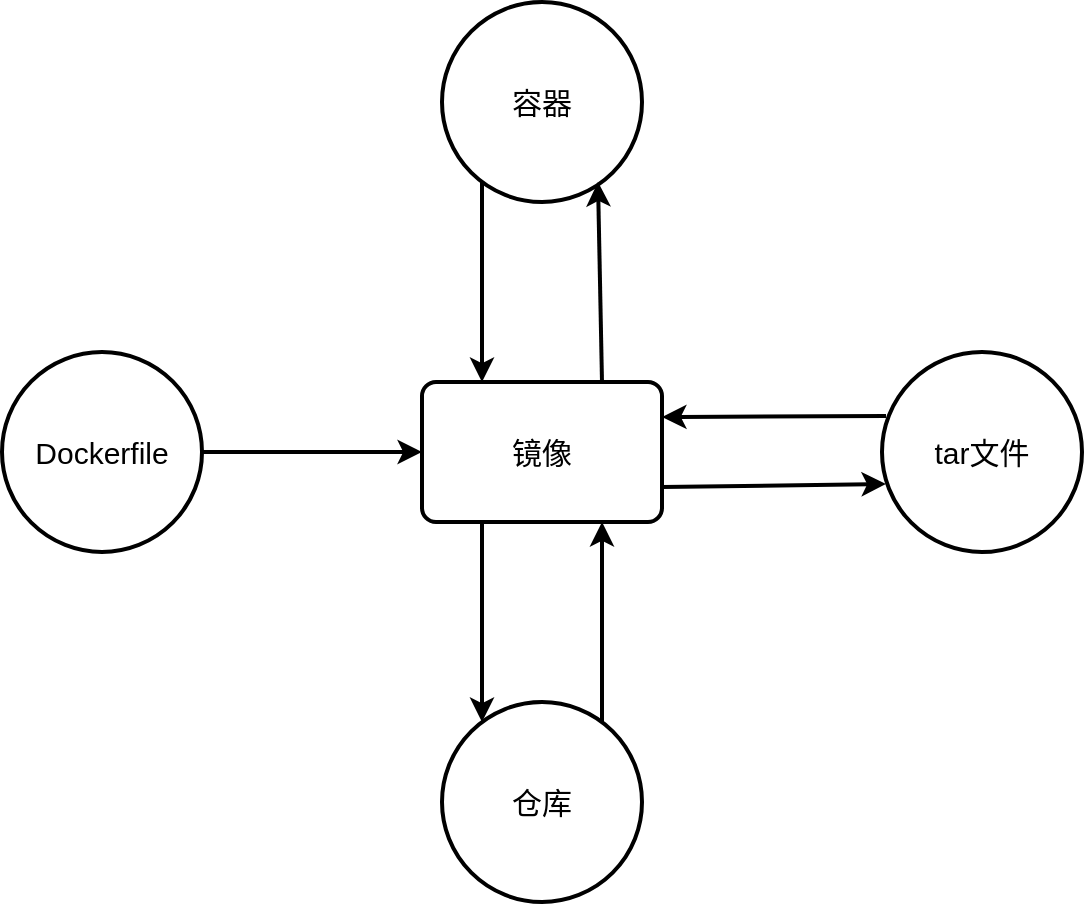<mxfile version="14.6.13" type="github">
  <diagram id="8USQ0i447-cnHhbRCI8X" name="第 1 页">
    <mxGraphModel dx="819" dy="422" grid="1" gridSize="10" guides="1" tooltips="1" connect="1" arrows="1" fold="1" page="1" pageScale="1" pageWidth="827" pageHeight="1169" math="0" shadow="0">
      <root>
        <mxCell id="0" />
        <mxCell id="1" parent="0" />
        <mxCell id="EzXHRcnxA60gjq7P5GlO-4" value="镜像" style="rounded=1;whiteSpace=wrap;html=1;absoluteArcSize=1;arcSize=14;strokeWidth=2;fontSize=15;" vertex="1" parent="1">
          <mxGeometry x="300" y="250" width="120" height="70" as="geometry" />
        </mxCell>
        <mxCell id="EzXHRcnxA60gjq7P5GlO-5" value="仓库" style="strokeWidth=2;html=1;shape=mxgraph.flowchart.start_2;whiteSpace=wrap;fontSize=15;" vertex="1" parent="1">
          <mxGeometry x="310" y="410" width="100" height="100" as="geometry" />
        </mxCell>
        <mxCell id="EzXHRcnxA60gjq7P5GlO-6" value="tar文件" style="strokeWidth=2;html=1;shape=mxgraph.flowchart.start_2;whiteSpace=wrap;fontSize=15;" vertex="1" parent="1">
          <mxGeometry x="530" y="235" width="100" height="100" as="geometry" />
        </mxCell>
        <mxCell id="EzXHRcnxA60gjq7P5GlO-7" value="容器" style="strokeWidth=2;html=1;shape=mxgraph.flowchart.start_2;whiteSpace=wrap;fontSize=15;" vertex="1" parent="1">
          <mxGeometry x="310" y="60" width="100" height="100" as="geometry" />
        </mxCell>
        <mxCell id="EzXHRcnxA60gjq7P5GlO-8" value="Dockerfile" style="strokeWidth=2;html=1;shape=mxgraph.flowchart.start_2;whiteSpace=wrap;fontSize=15;" vertex="1" parent="1">
          <mxGeometry x="90" y="235" width="100" height="100" as="geometry" />
        </mxCell>
        <mxCell id="EzXHRcnxA60gjq7P5GlO-9" value="" style="endArrow=classic;html=1;fontSize=15;strokeWidth=2;exitX=0.75;exitY=0;exitDx=0;exitDy=0;" edge="1" parent="1" source="EzXHRcnxA60gjq7P5GlO-4">
          <mxGeometry width="50" height="50" relative="1" as="geometry">
            <mxPoint x="210" y="390" as="sourcePoint" />
            <mxPoint x="388" y="150" as="targetPoint" />
          </mxGeometry>
        </mxCell>
        <mxCell id="EzXHRcnxA60gjq7P5GlO-10" value="" style="endArrow=classic;html=1;fontSize=15;strokeWidth=2;entryX=0.25;entryY=0;entryDx=0;entryDy=0;" edge="1" parent="1" target="EzXHRcnxA60gjq7P5GlO-4">
          <mxGeometry width="50" height="50" relative="1" as="geometry">
            <mxPoint x="330" y="150" as="sourcePoint" />
            <mxPoint x="260" y="140" as="targetPoint" />
          </mxGeometry>
        </mxCell>
        <mxCell id="EzXHRcnxA60gjq7P5GlO-11" value="" style="endArrow=classic;html=1;fontSize=15;strokeWidth=2;exitX=1;exitY=0.5;exitDx=0;exitDy=0;exitPerimeter=0;entryX=0;entryY=0.5;entryDx=0;entryDy=0;" edge="1" parent="1" source="EzXHRcnxA60gjq7P5GlO-8" target="EzXHRcnxA60gjq7P5GlO-4">
          <mxGeometry width="50" height="50" relative="1" as="geometry">
            <mxPoint x="200" y="410" as="sourcePoint" />
            <mxPoint x="250" y="360" as="targetPoint" />
          </mxGeometry>
        </mxCell>
        <mxCell id="EzXHRcnxA60gjq7P5GlO-12" value="" style="endArrow=classic;html=1;fontSize=15;strokeWidth=2;entryX=0.75;entryY=1;entryDx=0;entryDy=0;" edge="1" parent="1" target="EzXHRcnxA60gjq7P5GlO-4">
          <mxGeometry width="50" height="50" relative="1" as="geometry">
            <mxPoint x="390" y="420" as="sourcePoint" />
            <mxPoint x="430" y="330" as="targetPoint" />
          </mxGeometry>
        </mxCell>
        <mxCell id="EzXHRcnxA60gjq7P5GlO-13" value="" style="endArrow=classic;html=1;fontSize=15;strokeWidth=2;exitX=0.25;exitY=1;exitDx=0;exitDy=0;entryX=0.2;entryY=0.1;entryDx=0;entryDy=0;entryPerimeter=0;" edge="1" parent="1" source="EzXHRcnxA60gjq7P5GlO-4" target="EzXHRcnxA60gjq7P5GlO-5">
          <mxGeometry width="50" height="50" relative="1" as="geometry">
            <mxPoint x="280" y="400" as="sourcePoint" />
            <mxPoint x="330" y="350" as="targetPoint" />
          </mxGeometry>
        </mxCell>
        <mxCell id="EzXHRcnxA60gjq7P5GlO-14" value="" style="endArrow=classic;html=1;fontSize=15;strokeWidth=2;exitX=1;exitY=0.75;exitDx=0;exitDy=0;entryX=0.02;entryY=0.66;entryDx=0;entryDy=0;entryPerimeter=0;" edge="1" parent="1" source="EzXHRcnxA60gjq7P5GlO-4" target="EzXHRcnxA60gjq7P5GlO-6">
          <mxGeometry width="50" height="50" relative="1" as="geometry">
            <mxPoint x="490" y="410" as="sourcePoint" />
            <mxPoint x="540" y="360" as="targetPoint" />
          </mxGeometry>
        </mxCell>
        <mxCell id="EzXHRcnxA60gjq7P5GlO-15" value="" style="endArrow=classic;html=1;fontSize=15;strokeWidth=2;entryX=1;entryY=0.25;entryDx=0;entryDy=0;exitX=0.02;exitY=0.32;exitDx=0;exitDy=0;exitPerimeter=0;" edge="1" parent="1" source="EzXHRcnxA60gjq7P5GlO-6" target="EzXHRcnxA60gjq7P5GlO-4">
          <mxGeometry width="50" height="50" relative="1" as="geometry">
            <mxPoint x="530" y="268" as="sourcePoint" />
            <mxPoint x="540" y="150" as="targetPoint" />
          </mxGeometry>
        </mxCell>
      </root>
    </mxGraphModel>
  </diagram>
</mxfile>
